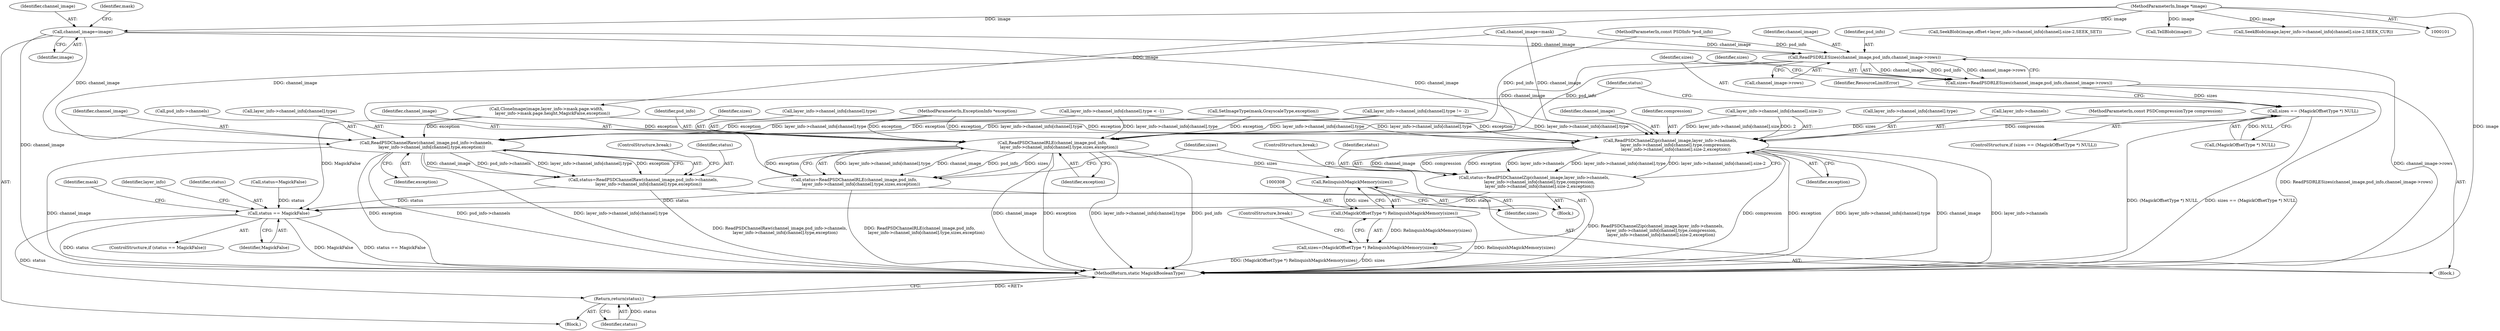 digraph "0_ImageMagick_04a567494786d5bb50894fc8bb8fea0cf496bea8@pointer" {
"1000114" [label="(Call,channel_image=image)"];
"1000102" [label="(MethodParameterIn,Image *image)"];
"1000254" [label="(Call,ReadPSDChannelRaw(channel_image,psd_info->channels,\n        layer_info->channel_info[channel].type,exception))"];
"1000252" [label="(Call,status=ReadPSDChannelRaw(channel_image,psd_info->channels,\n        layer_info->channel_info[channel].type,exception))"];
"1000368" [label="(Call,status == MagickFalse)"];
"1000393" [label="(Return,return(status);)"];
"1000273" [label="(Call,ReadPSDRLESizes(channel_image,psd_info,channel_image->rows))"];
"1000271" [label="(Call,sizes=ReadPSDRLESizes(channel_image,psd_info,channel_image->rows))"];
"1000280" [label="(Call,sizes == (MagickOffsetType *) NULL)"];
"1000293" [label="(Call,ReadPSDChannelRLE(channel_image,psd_info,\n          layer_info->channel_info[channel].type,sizes,exception))"];
"1000291" [label="(Call,status=ReadPSDChannelRLE(channel_image,psd_info,\n          layer_info->channel_info[channel].type,sizes,exception))"];
"1000309" [label="(Call,RelinquishMagickMemory(sizes))"];
"1000307" [label="(Call,(MagickOffsetType *) RelinquishMagickMemory(sizes))"];
"1000305" [label="(Call,sizes=(MagickOffsetType *) RelinquishMagickMemory(sizes))"];
"1000316" [label="(Call,ReadPSDChannelZip(channel_image,layer_info->channels,\n        layer_info->channel_info[channel].type,compression,\n        layer_info->channel_info[channel].size-2,exception))"];
"1000314" [label="(Call,status=ReadPSDChannelZip(channel_image,layer_info->channels,\n        layer_info->channel_info[channel].type,compression,\n        layer_info->channel_info[channel].size-2,exception))"];
"1000303" [label="(Identifier,sizes)"];
"1000369" [label="(Identifier,status)"];
"1000367" [label="(ControlStructure,if (status == MagickFalse))"];
"1000307" [label="(Call,(MagickOffsetType *) RelinquishMagickMemory(sizes))"];
"1000353" [label="(Call,SeekBlob(image,offset+layer_info->channel_info[channel].size-2,SEEK_SET))"];
"1000238" [label="(Call,channel_image=mask)"];
"1000370" [label="(Identifier,MagickFalse)"];
"1000374" [label="(Identifier,mask)"];
"1000274" [label="(Identifier,channel_image)"];
"1000104" [label="(MethodParameterIn,const PSDInfo *psd_info)"];
"1000115" [label="(Identifier,channel_image)"];
"1000304" [label="(Identifier,exception)"];
"1000305" [label="(Call,sizes=(MagickOffsetType *) RelinquishMagickMemory(sizes))"];
"1000267" [label="(ControlStructure,break;)"];
"1000108" [label="(MethodParameterIn,ExceptionInfo *exception)"];
"1000266" [label="(Identifier,exception)"];
"1000116" [label="(Identifier,image)"];
"1000273" [label="(Call,ReadPSDRLESizes(channel_image,psd_info,channel_image->rows))"];
"1000275" [label="(Identifier,psd_info)"];
"1000394" [label="(Identifier,status)"];
"1000276" [label="(Call,channel_image->rows)"];
"1000280" [label="(Call,sizes == (MagickOffsetType *) NULL)"];
"1000389" [label="(Identifier,layer_info)"];
"1000291" [label="(Call,status=ReadPSDChannelRLE(channel_image,psd_info,\n          layer_info->channel_info[channel].type,sizes,exception))"];
"1000272" [label="(Identifier,sizes)"];
"1000317" [label="(Identifier,channel_image)"];
"1000306" [label="(Identifier,sizes)"];
"1000209" [label="(Call,CloneImage(image,layer_info->mask.page.width,\n         layer_info->mask.page.height,MagickFalse,exception))"];
"1000281" [label="(Identifier,sizes)"];
"1000368" [label="(Call,status == MagickFalse)"];
"1000316" [label="(Call,ReadPSDChannelZip(channel_image,layer_info->channels,\n        layer_info->channel_info[channel].type,compression,\n        layer_info->channel_info[channel].size-2,exception))"];
"1000311" [label="(ControlStructure,break;)"];
"1000310" [label="(Identifier,sizes)"];
"1000315" [label="(Identifier,status)"];
"1000250" [label="(Block,)"];
"1000293" [label="(Call,ReadPSDChannelRLE(channel_image,psd_info,\n          layer_info->channel_info[channel].type,sizes,exception))"];
"1000296" [label="(Call,layer_info->channel_info[channel].type)"];
"1000338" [label="(Identifier,exception)"];
"1000393" [label="(Return,return(status);)"];
"1000255" [label="(Identifier,channel_image)"];
"1000254" [label="(Call,ReadPSDChannelRaw(channel_image,psd_info->channels,\n        layer_info->channel_info[channel].type,exception))"];
"1000395" [label="(MethodReturn,static MagickBooleanType)"];
"1000234" [label="(Call,SetImageType(mask,GrayscaleType,exception))"];
"1000271" [label="(Call,sizes=ReadPSDRLESizes(channel_image,psd_info,channel_image->rows))"];
"1000245" [label="(Call,status=MagickFalse)"];
"1000269" [label="(Block,)"];
"1000328" [label="(Identifier,compression)"];
"1000162" [label="(Call,layer_info->channel_info[channel].type != -2)"];
"1000329" [label="(Call,layer_info->channel_info[channel].size-2)"];
"1000314" [label="(Call,status=ReadPSDChannelZip(channel_image,layer_info->channels,\n        layer_info->channel_info[channel].type,compression,\n        layer_info->channel_info[channel].size-2,exception))"];
"1000124" [label="(Call,layer_info->channel_info[channel].type < -1)"];
"1000294" [label="(Identifier,channel_image)"];
"1000282" [label="(Call,(MagickOffsetType *) NULL)"];
"1000279" [label="(ControlStructure,if (sizes == (MagickOffsetType *) NULL))"];
"1000243" [label="(Call,TellBlob(image))"];
"1000253" [label="(Identifier,status)"];
"1000102" [label="(MethodParameterIn,Image *image)"];
"1000292" [label="(Identifier,status)"];
"1000339" [label="(ControlStructure,break;)"];
"1000295" [label="(Identifier,psd_info)"];
"1000321" [label="(Call,layer_info->channel_info[channel].type)"];
"1000114" [label="(Call,channel_image=image)"];
"1000318" [label="(Call,layer_info->channels)"];
"1000256" [label="(Call,psd_info->channels)"];
"1000259" [label="(Call,layer_info->channel_info[channel].type)"];
"1000109" [label="(Block,)"];
"1000193" [label="(Call,SeekBlob(image,layer_info->channel_info[channel].size-2,SEEK_CUR))"];
"1000252" [label="(Call,status=ReadPSDChannelRaw(channel_image,psd_info->channels,\n        layer_info->channel_info[channel].type,exception))"];
"1000107" [label="(MethodParameterIn,const PSDCompressionType compression)"];
"1000309" [label="(Call,RelinquishMagickMemory(sizes))"];
"1000118" [label="(Identifier,mask)"];
"1000286" [label="(Identifier,ResourceLimitError)"];
"1000114" -> "1000109"  [label="AST: "];
"1000114" -> "1000116"  [label="CFG: "];
"1000115" -> "1000114"  [label="AST: "];
"1000116" -> "1000114"  [label="AST: "];
"1000118" -> "1000114"  [label="CFG: "];
"1000114" -> "1000395"  [label="DDG: channel_image"];
"1000102" -> "1000114"  [label="DDG: image"];
"1000114" -> "1000254"  [label="DDG: channel_image"];
"1000114" -> "1000273"  [label="DDG: channel_image"];
"1000114" -> "1000316"  [label="DDG: channel_image"];
"1000102" -> "1000101"  [label="AST: "];
"1000102" -> "1000395"  [label="DDG: image"];
"1000102" -> "1000193"  [label="DDG: image"];
"1000102" -> "1000209"  [label="DDG: image"];
"1000102" -> "1000243"  [label="DDG: image"];
"1000102" -> "1000353"  [label="DDG: image"];
"1000254" -> "1000252"  [label="AST: "];
"1000254" -> "1000266"  [label="CFG: "];
"1000255" -> "1000254"  [label="AST: "];
"1000256" -> "1000254"  [label="AST: "];
"1000259" -> "1000254"  [label="AST: "];
"1000266" -> "1000254"  [label="AST: "];
"1000252" -> "1000254"  [label="CFG: "];
"1000254" -> "1000395"  [label="DDG: layer_info->channel_info[channel].type"];
"1000254" -> "1000395"  [label="DDG: channel_image"];
"1000254" -> "1000395"  [label="DDG: exception"];
"1000254" -> "1000395"  [label="DDG: psd_info->channels"];
"1000254" -> "1000252"  [label="DDG: channel_image"];
"1000254" -> "1000252"  [label="DDG: psd_info->channels"];
"1000254" -> "1000252"  [label="DDG: layer_info->channel_info[channel].type"];
"1000254" -> "1000252"  [label="DDG: exception"];
"1000238" -> "1000254"  [label="DDG: channel_image"];
"1000124" -> "1000254"  [label="DDG: layer_info->channel_info[channel].type"];
"1000162" -> "1000254"  [label="DDG: layer_info->channel_info[channel].type"];
"1000209" -> "1000254"  [label="DDG: exception"];
"1000234" -> "1000254"  [label="DDG: exception"];
"1000108" -> "1000254"  [label="DDG: exception"];
"1000252" -> "1000250"  [label="AST: "];
"1000253" -> "1000252"  [label="AST: "];
"1000267" -> "1000252"  [label="CFG: "];
"1000252" -> "1000395"  [label="DDG: ReadPSDChannelRaw(channel_image,psd_info->channels,\n        layer_info->channel_info[channel].type,exception)"];
"1000252" -> "1000368"  [label="DDG: status"];
"1000368" -> "1000367"  [label="AST: "];
"1000368" -> "1000370"  [label="CFG: "];
"1000369" -> "1000368"  [label="AST: "];
"1000370" -> "1000368"  [label="AST: "];
"1000374" -> "1000368"  [label="CFG: "];
"1000389" -> "1000368"  [label="CFG: "];
"1000368" -> "1000395"  [label="DDG: status"];
"1000368" -> "1000395"  [label="DDG: MagickFalse"];
"1000368" -> "1000395"  [label="DDG: status == MagickFalse"];
"1000245" -> "1000368"  [label="DDG: status"];
"1000291" -> "1000368"  [label="DDG: status"];
"1000314" -> "1000368"  [label="DDG: status"];
"1000209" -> "1000368"  [label="DDG: MagickFalse"];
"1000368" -> "1000393"  [label="DDG: status"];
"1000393" -> "1000109"  [label="AST: "];
"1000393" -> "1000394"  [label="CFG: "];
"1000394" -> "1000393"  [label="AST: "];
"1000395" -> "1000393"  [label="CFG: "];
"1000393" -> "1000395"  [label="DDG: <RET>"];
"1000394" -> "1000393"  [label="DDG: status"];
"1000273" -> "1000271"  [label="AST: "];
"1000273" -> "1000276"  [label="CFG: "];
"1000274" -> "1000273"  [label="AST: "];
"1000275" -> "1000273"  [label="AST: "];
"1000276" -> "1000273"  [label="AST: "];
"1000271" -> "1000273"  [label="CFG: "];
"1000273" -> "1000395"  [label="DDG: channel_image->rows"];
"1000273" -> "1000271"  [label="DDG: channel_image"];
"1000273" -> "1000271"  [label="DDG: psd_info"];
"1000273" -> "1000271"  [label="DDG: channel_image->rows"];
"1000238" -> "1000273"  [label="DDG: channel_image"];
"1000104" -> "1000273"  [label="DDG: psd_info"];
"1000273" -> "1000293"  [label="DDG: channel_image"];
"1000273" -> "1000293"  [label="DDG: psd_info"];
"1000271" -> "1000269"  [label="AST: "];
"1000272" -> "1000271"  [label="AST: "];
"1000281" -> "1000271"  [label="CFG: "];
"1000271" -> "1000395"  [label="DDG: ReadPSDRLESizes(channel_image,psd_info,channel_image->rows)"];
"1000271" -> "1000280"  [label="DDG: sizes"];
"1000280" -> "1000279"  [label="AST: "];
"1000280" -> "1000282"  [label="CFG: "];
"1000281" -> "1000280"  [label="AST: "];
"1000282" -> "1000280"  [label="AST: "];
"1000286" -> "1000280"  [label="CFG: "];
"1000292" -> "1000280"  [label="CFG: "];
"1000280" -> "1000395"  [label="DDG: (MagickOffsetType *) NULL"];
"1000280" -> "1000395"  [label="DDG: sizes == (MagickOffsetType *) NULL"];
"1000282" -> "1000280"  [label="DDG: NULL"];
"1000280" -> "1000293"  [label="DDG: sizes"];
"1000293" -> "1000291"  [label="AST: "];
"1000293" -> "1000304"  [label="CFG: "];
"1000294" -> "1000293"  [label="AST: "];
"1000295" -> "1000293"  [label="AST: "];
"1000296" -> "1000293"  [label="AST: "];
"1000303" -> "1000293"  [label="AST: "];
"1000304" -> "1000293"  [label="AST: "];
"1000291" -> "1000293"  [label="CFG: "];
"1000293" -> "1000395"  [label="DDG: channel_image"];
"1000293" -> "1000395"  [label="DDG: exception"];
"1000293" -> "1000395"  [label="DDG: layer_info->channel_info[channel].type"];
"1000293" -> "1000395"  [label="DDG: psd_info"];
"1000293" -> "1000291"  [label="DDG: layer_info->channel_info[channel].type"];
"1000293" -> "1000291"  [label="DDG: channel_image"];
"1000293" -> "1000291"  [label="DDG: psd_info"];
"1000293" -> "1000291"  [label="DDG: sizes"];
"1000293" -> "1000291"  [label="DDG: exception"];
"1000104" -> "1000293"  [label="DDG: psd_info"];
"1000124" -> "1000293"  [label="DDG: layer_info->channel_info[channel].type"];
"1000162" -> "1000293"  [label="DDG: layer_info->channel_info[channel].type"];
"1000209" -> "1000293"  [label="DDG: exception"];
"1000234" -> "1000293"  [label="DDG: exception"];
"1000108" -> "1000293"  [label="DDG: exception"];
"1000293" -> "1000309"  [label="DDG: sizes"];
"1000291" -> "1000269"  [label="AST: "];
"1000292" -> "1000291"  [label="AST: "];
"1000306" -> "1000291"  [label="CFG: "];
"1000291" -> "1000395"  [label="DDG: ReadPSDChannelRLE(channel_image,psd_info,\n          layer_info->channel_info[channel].type,sizes,exception)"];
"1000309" -> "1000307"  [label="AST: "];
"1000309" -> "1000310"  [label="CFG: "];
"1000310" -> "1000309"  [label="AST: "];
"1000307" -> "1000309"  [label="CFG: "];
"1000309" -> "1000307"  [label="DDG: sizes"];
"1000307" -> "1000305"  [label="AST: "];
"1000308" -> "1000307"  [label="AST: "];
"1000305" -> "1000307"  [label="CFG: "];
"1000307" -> "1000395"  [label="DDG: RelinquishMagickMemory(sizes)"];
"1000307" -> "1000305"  [label="DDG: RelinquishMagickMemory(sizes)"];
"1000305" -> "1000269"  [label="AST: "];
"1000306" -> "1000305"  [label="AST: "];
"1000311" -> "1000305"  [label="CFG: "];
"1000305" -> "1000395"  [label="DDG: (MagickOffsetType *) RelinquishMagickMemory(sizes)"];
"1000305" -> "1000395"  [label="DDG: sizes"];
"1000316" -> "1000314"  [label="AST: "];
"1000316" -> "1000338"  [label="CFG: "];
"1000317" -> "1000316"  [label="AST: "];
"1000318" -> "1000316"  [label="AST: "];
"1000321" -> "1000316"  [label="AST: "];
"1000328" -> "1000316"  [label="AST: "];
"1000329" -> "1000316"  [label="AST: "];
"1000338" -> "1000316"  [label="AST: "];
"1000314" -> "1000316"  [label="CFG: "];
"1000316" -> "1000395"  [label="DDG: layer_info->channels"];
"1000316" -> "1000395"  [label="DDG: compression"];
"1000316" -> "1000395"  [label="DDG: exception"];
"1000316" -> "1000395"  [label="DDG: layer_info->channel_info[channel].type"];
"1000316" -> "1000395"  [label="DDG: channel_image"];
"1000316" -> "1000314"  [label="DDG: channel_image"];
"1000316" -> "1000314"  [label="DDG: compression"];
"1000316" -> "1000314"  [label="DDG: exception"];
"1000316" -> "1000314"  [label="DDG: layer_info->channels"];
"1000316" -> "1000314"  [label="DDG: layer_info->channel_info[channel].type"];
"1000316" -> "1000314"  [label="DDG: layer_info->channel_info[channel].size-2"];
"1000238" -> "1000316"  [label="DDG: channel_image"];
"1000124" -> "1000316"  [label="DDG: layer_info->channel_info[channel].type"];
"1000162" -> "1000316"  [label="DDG: layer_info->channel_info[channel].type"];
"1000107" -> "1000316"  [label="DDG: compression"];
"1000329" -> "1000316"  [label="DDG: layer_info->channel_info[channel].size"];
"1000329" -> "1000316"  [label="DDG: 2"];
"1000209" -> "1000316"  [label="DDG: exception"];
"1000234" -> "1000316"  [label="DDG: exception"];
"1000108" -> "1000316"  [label="DDG: exception"];
"1000314" -> "1000250"  [label="AST: "];
"1000315" -> "1000314"  [label="AST: "];
"1000339" -> "1000314"  [label="CFG: "];
"1000314" -> "1000395"  [label="DDG: ReadPSDChannelZip(channel_image,layer_info->channels,\n        layer_info->channel_info[channel].type,compression,\n        layer_info->channel_info[channel].size-2,exception)"];
}
